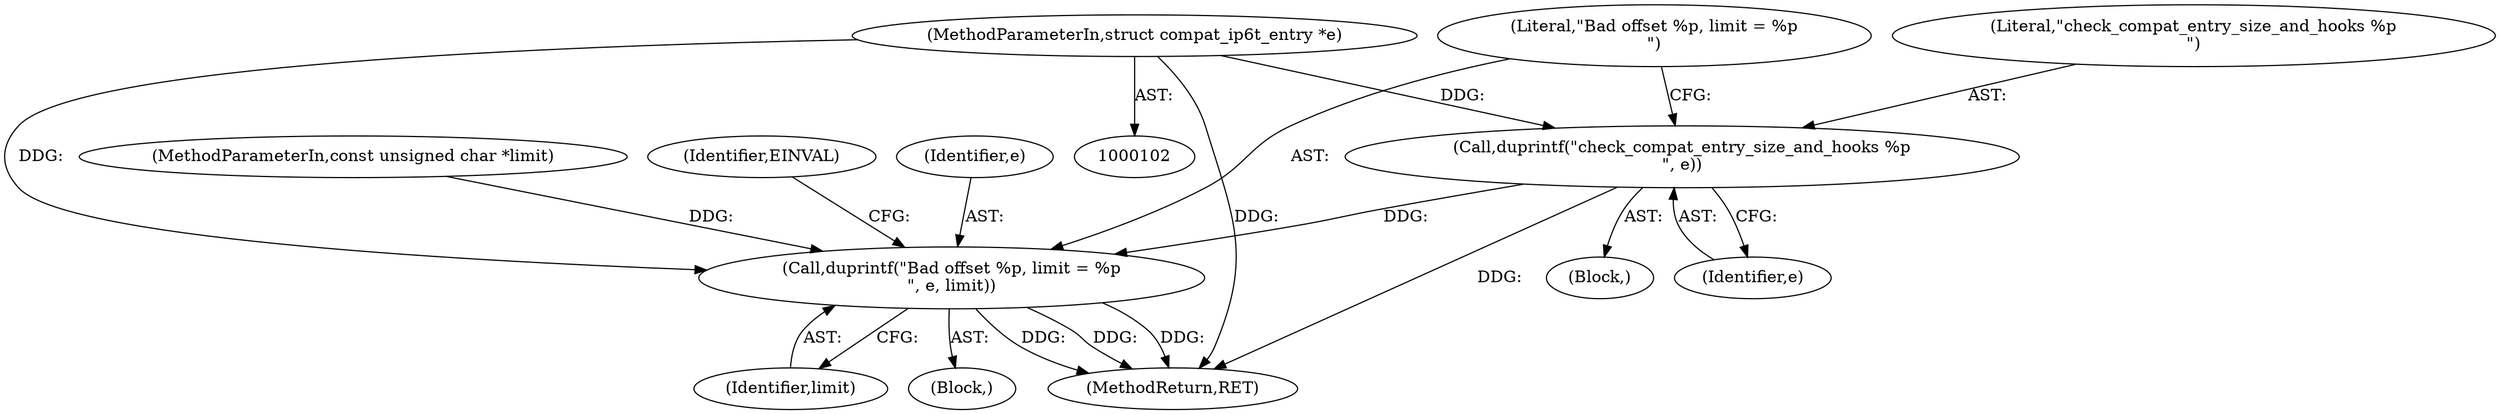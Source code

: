 digraph "0_linux_ce683e5f9d045e5d67d1312a42b359cb2ab2a13c_3@pointer" {
"1000103" [label="(MethodParameterIn,struct compat_ip6t_entry *e)"];
"1000120" [label="(Call,duprintf(\"check_compat_entry_size_and_hooks %p\n\", e))"];
"1000124" [label="(Call,duprintf(\"Bad offset %p, limit = %p\n\", e, limit))"];
"1000127" [label="(Identifier,limit)"];
"1000107" [label="(MethodParameterIn,const unsigned char *limit)"];
"1000122" [label="(Identifier,e)"];
"1000130" [label="(Identifier,EINVAL)"];
"1000121" [label="(Literal,\"check_compat_entry_size_and_hooks %p\n\")"];
"1000125" [label="(Literal,\"Bad offset %p, limit = %p\n\")"];
"1000126" [label="(Identifier,e)"];
"1000103" [label="(MethodParameterIn,struct compat_ip6t_entry *e)"];
"1000111" [label="(Block,)"];
"1000123" [label="(Block,)"];
"1000124" [label="(Call,duprintf(\"Bad offset %p, limit = %p\n\", e, limit))"];
"1000120" [label="(Call,duprintf(\"check_compat_entry_size_and_hooks %p\n\", e))"];
"1000375" [label="(MethodReturn,RET)"];
"1000103" -> "1000102"  [label="AST: "];
"1000103" -> "1000375"  [label="DDG: "];
"1000103" -> "1000120"  [label="DDG: "];
"1000103" -> "1000124"  [label="DDG: "];
"1000120" -> "1000111"  [label="AST: "];
"1000120" -> "1000122"  [label="CFG: "];
"1000121" -> "1000120"  [label="AST: "];
"1000122" -> "1000120"  [label="AST: "];
"1000125" -> "1000120"  [label="CFG: "];
"1000120" -> "1000375"  [label="DDG: "];
"1000120" -> "1000124"  [label="DDG: "];
"1000124" -> "1000123"  [label="AST: "];
"1000124" -> "1000127"  [label="CFG: "];
"1000125" -> "1000124"  [label="AST: "];
"1000126" -> "1000124"  [label="AST: "];
"1000127" -> "1000124"  [label="AST: "];
"1000130" -> "1000124"  [label="CFG: "];
"1000124" -> "1000375"  [label="DDG: "];
"1000124" -> "1000375"  [label="DDG: "];
"1000124" -> "1000375"  [label="DDG: "];
"1000107" -> "1000124"  [label="DDG: "];
}
